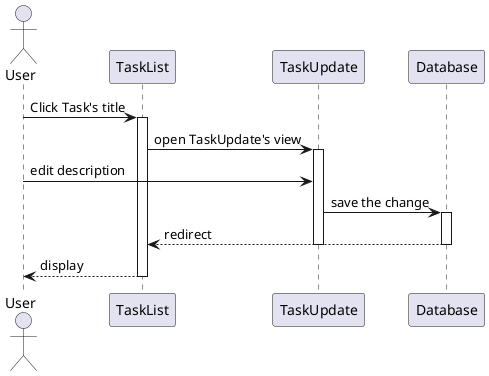 @startuml
Actor User
User -> TaskList : Click Task's title
activate TaskList
TaskList -> TaskUpdate : open TaskUpdate's view
activate TaskUpdate
User -> TaskUpdate : edit description
TaskUpdate -> Database : save the change
activate Database
Database --> TaskList : redirect
deactivate Database
deactivate TaskUpdate
TaskList --> User : display
deactivate TaskList
@enduml